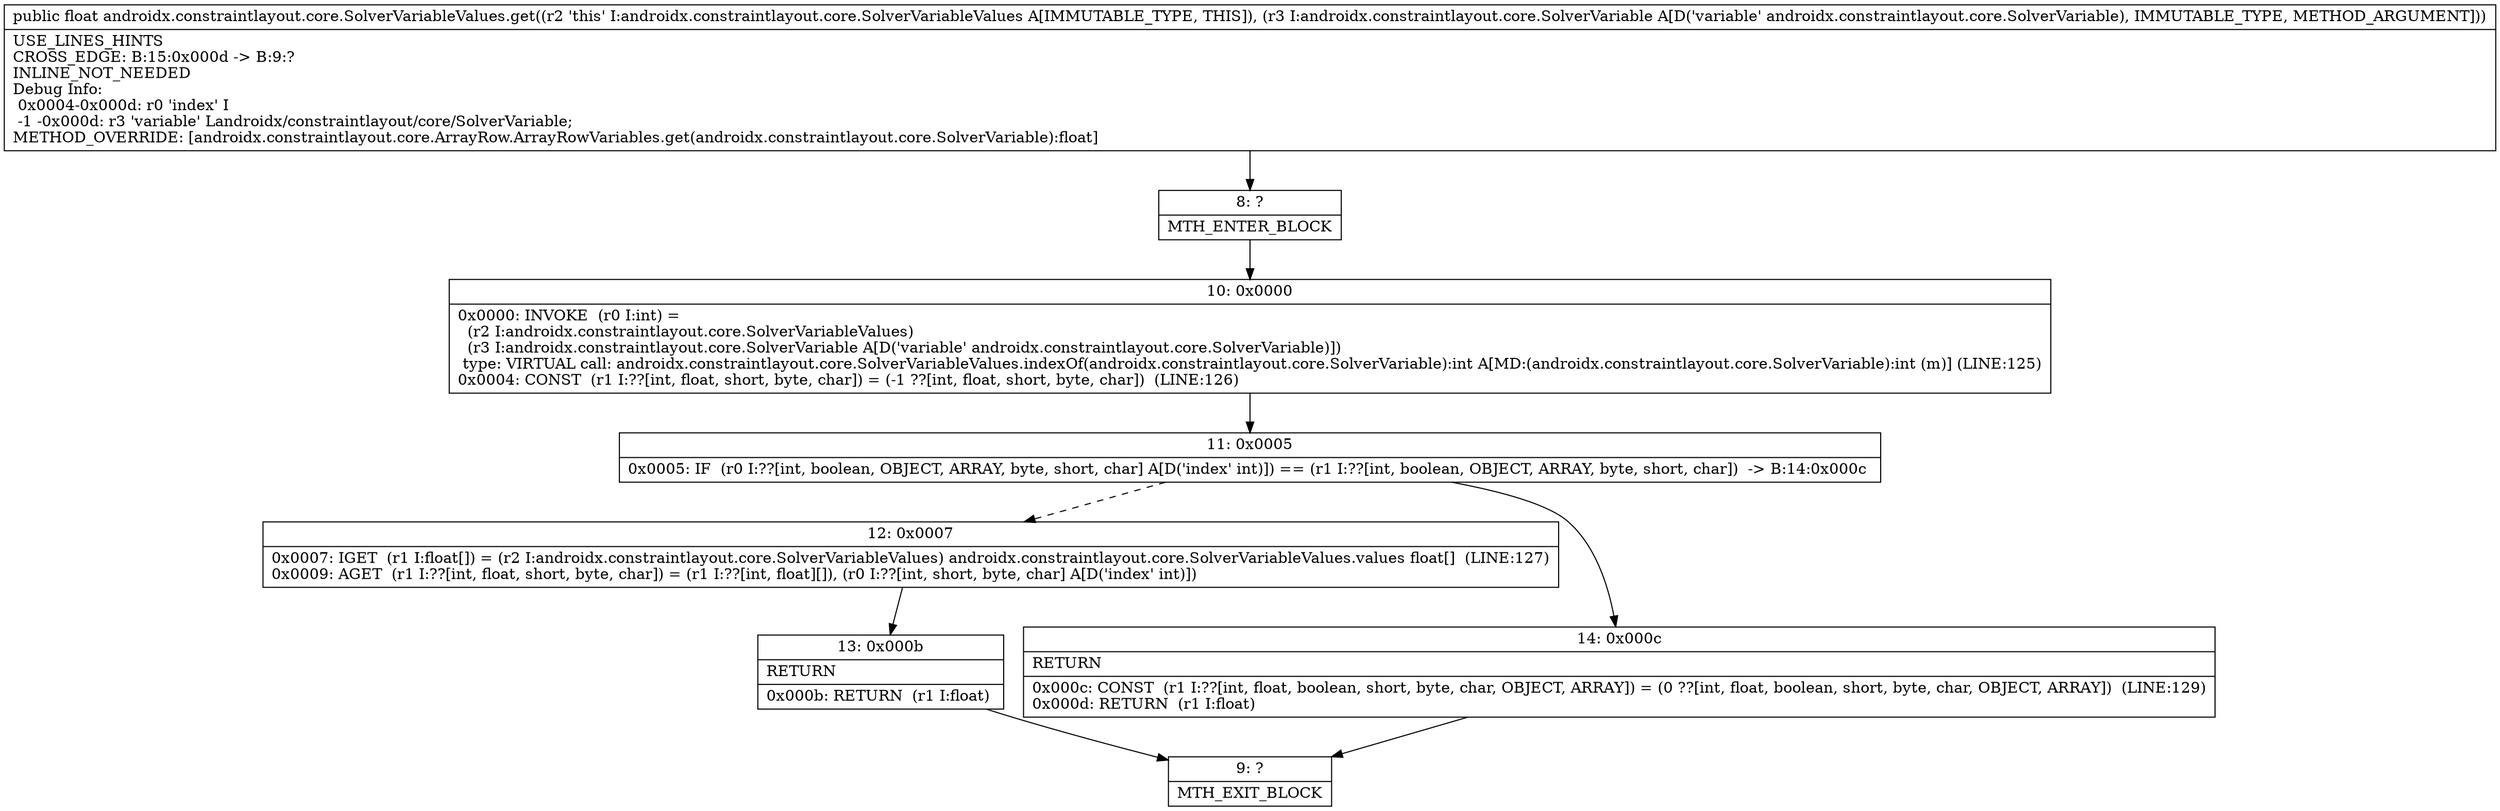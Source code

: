 digraph "CFG forandroidx.constraintlayout.core.SolverVariableValues.get(Landroidx\/constraintlayout\/core\/SolverVariable;)F" {
Node_8 [shape=record,label="{8\:\ ?|MTH_ENTER_BLOCK\l}"];
Node_10 [shape=record,label="{10\:\ 0x0000|0x0000: INVOKE  (r0 I:int) = \l  (r2 I:androidx.constraintlayout.core.SolverVariableValues)\l  (r3 I:androidx.constraintlayout.core.SolverVariable A[D('variable' androidx.constraintlayout.core.SolverVariable)])\l type: VIRTUAL call: androidx.constraintlayout.core.SolverVariableValues.indexOf(androidx.constraintlayout.core.SolverVariable):int A[MD:(androidx.constraintlayout.core.SolverVariable):int (m)] (LINE:125)\l0x0004: CONST  (r1 I:??[int, float, short, byte, char]) = (\-1 ??[int, float, short, byte, char])  (LINE:126)\l}"];
Node_11 [shape=record,label="{11\:\ 0x0005|0x0005: IF  (r0 I:??[int, boolean, OBJECT, ARRAY, byte, short, char] A[D('index' int)]) == (r1 I:??[int, boolean, OBJECT, ARRAY, byte, short, char])  \-\> B:14:0x000c \l}"];
Node_12 [shape=record,label="{12\:\ 0x0007|0x0007: IGET  (r1 I:float[]) = (r2 I:androidx.constraintlayout.core.SolverVariableValues) androidx.constraintlayout.core.SolverVariableValues.values float[]  (LINE:127)\l0x0009: AGET  (r1 I:??[int, float, short, byte, char]) = (r1 I:??[int, float][]), (r0 I:??[int, short, byte, char] A[D('index' int)]) \l}"];
Node_13 [shape=record,label="{13\:\ 0x000b|RETURN\l|0x000b: RETURN  (r1 I:float) \l}"];
Node_9 [shape=record,label="{9\:\ ?|MTH_EXIT_BLOCK\l}"];
Node_14 [shape=record,label="{14\:\ 0x000c|RETURN\l|0x000c: CONST  (r1 I:??[int, float, boolean, short, byte, char, OBJECT, ARRAY]) = (0 ??[int, float, boolean, short, byte, char, OBJECT, ARRAY])  (LINE:129)\l0x000d: RETURN  (r1 I:float) \l}"];
MethodNode[shape=record,label="{public float androidx.constraintlayout.core.SolverVariableValues.get((r2 'this' I:androidx.constraintlayout.core.SolverVariableValues A[IMMUTABLE_TYPE, THIS]), (r3 I:androidx.constraintlayout.core.SolverVariable A[D('variable' androidx.constraintlayout.core.SolverVariable), IMMUTABLE_TYPE, METHOD_ARGUMENT]))  | USE_LINES_HINTS\lCROSS_EDGE: B:15:0x000d \-\> B:9:?\lINLINE_NOT_NEEDED\lDebug Info:\l  0x0004\-0x000d: r0 'index' I\l  \-1 \-0x000d: r3 'variable' Landroidx\/constraintlayout\/core\/SolverVariable;\lMETHOD_OVERRIDE: [androidx.constraintlayout.core.ArrayRow.ArrayRowVariables.get(androidx.constraintlayout.core.SolverVariable):float]\l}"];
MethodNode -> Node_8;Node_8 -> Node_10;
Node_10 -> Node_11;
Node_11 -> Node_12[style=dashed];
Node_11 -> Node_14;
Node_12 -> Node_13;
Node_13 -> Node_9;
Node_14 -> Node_9;
}

